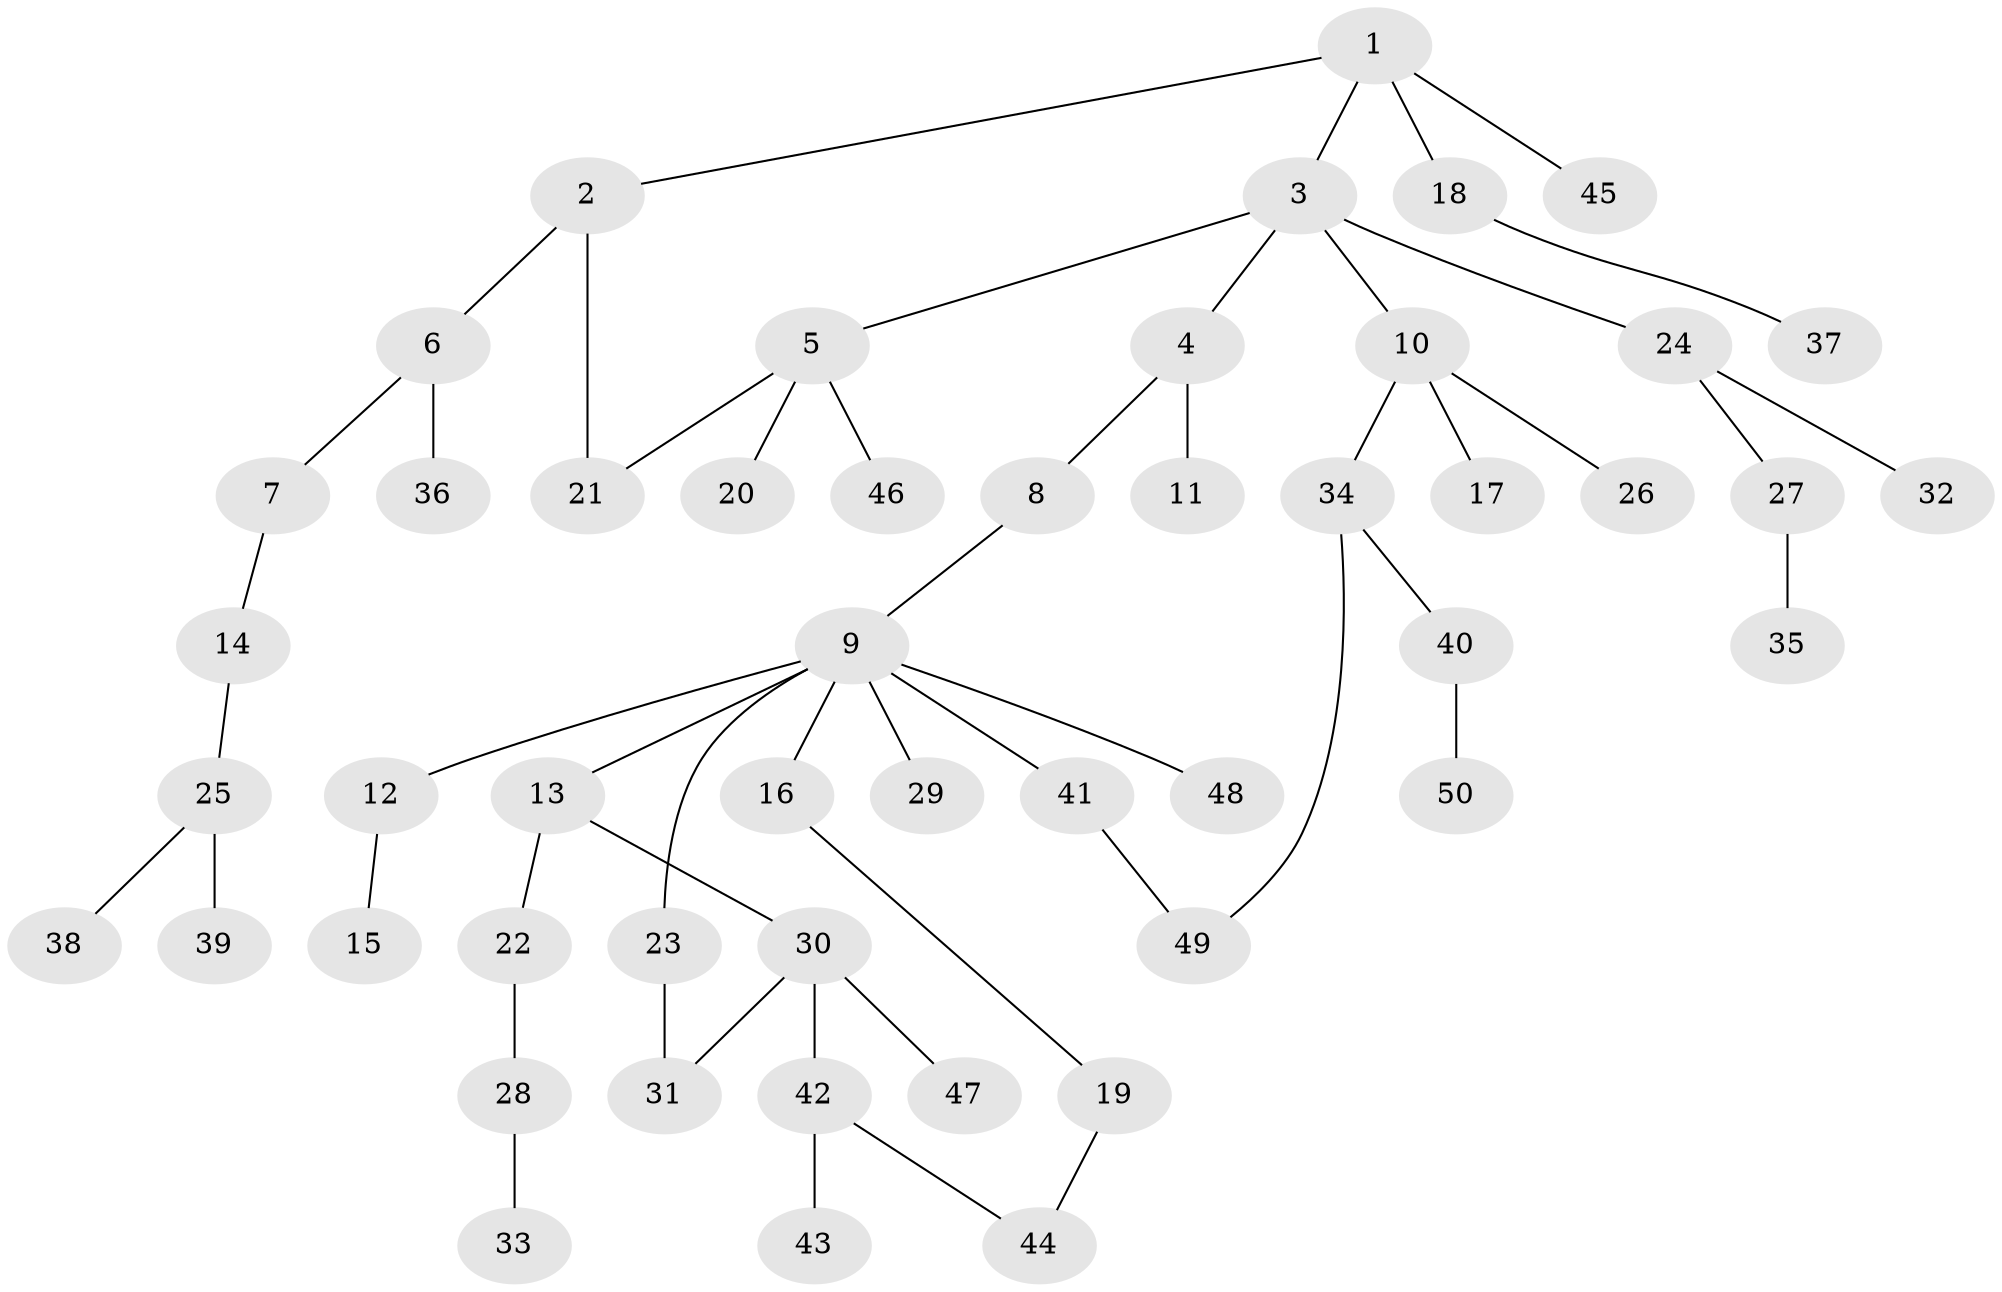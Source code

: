 // coarse degree distribution, {7: 0.058823529411764705, 3: 0.17647058823529413, 4: 0.058823529411764705, 5: 0.029411764705882353, 1: 0.5, 2: 0.17647058823529413}
// Generated by graph-tools (version 1.1) at 2025/41/03/06/25 10:41:30]
// undirected, 50 vertices, 53 edges
graph export_dot {
graph [start="1"]
  node [color=gray90,style=filled];
  1;
  2;
  3;
  4;
  5;
  6;
  7;
  8;
  9;
  10;
  11;
  12;
  13;
  14;
  15;
  16;
  17;
  18;
  19;
  20;
  21;
  22;
  23;
  24;
  25;
  26;
  27;
  28;
  29;
  30;
  31;
  32;
  33;
  34;
  35;
  36;
  37;
  38;
  39;
  40;
  41;
  42;
  43;
  44;
  45;
  46;
  47;
  48;
  49;
  50;
  1 -- 2;
  1 -- 3;
  1 -- 18;
  1 -- 45;
  2 -- 6;
  2 -- 21;
  3 -- 4;
  3 -- 5;
  3 -- 10;
  3 -- 24;
  4 -- 8;
  4 -- 11;
  5 -- 20;
  5 -- 46;
  5 -- 21;
  6 -- 7;
  6 -- 36;
  7 -- 14;
  8 -- 9;
  9 -- 12;
  9 -- 13;
  9 -- 16;
  9 -- 23;
  9 -- 29;
  9 -- 41;
  9 -- 48;
  10 -- 17;
  10 -- 26;
  10 -- 34;
  12 -- 15;
  13 -- 22;
  13 -- 30;
  14 -- 25;
  16 -- 19;
  18 -- 37;
  19 -- 44;
  22 -- 28;
  23 -- 31;
  24 -- 27;
  24 -- 32;
  25 -- 38;
  25 -- 39;
  27 -- 35;
  28 -- 33;
  30 -- 42;
  30 -- 47;
  30 -- 31;
  34 -- 40;
  34 -- 49;
  40 -- 50;
  41 -- 49;
  42 -- 43;
  42 -- 44;
}

